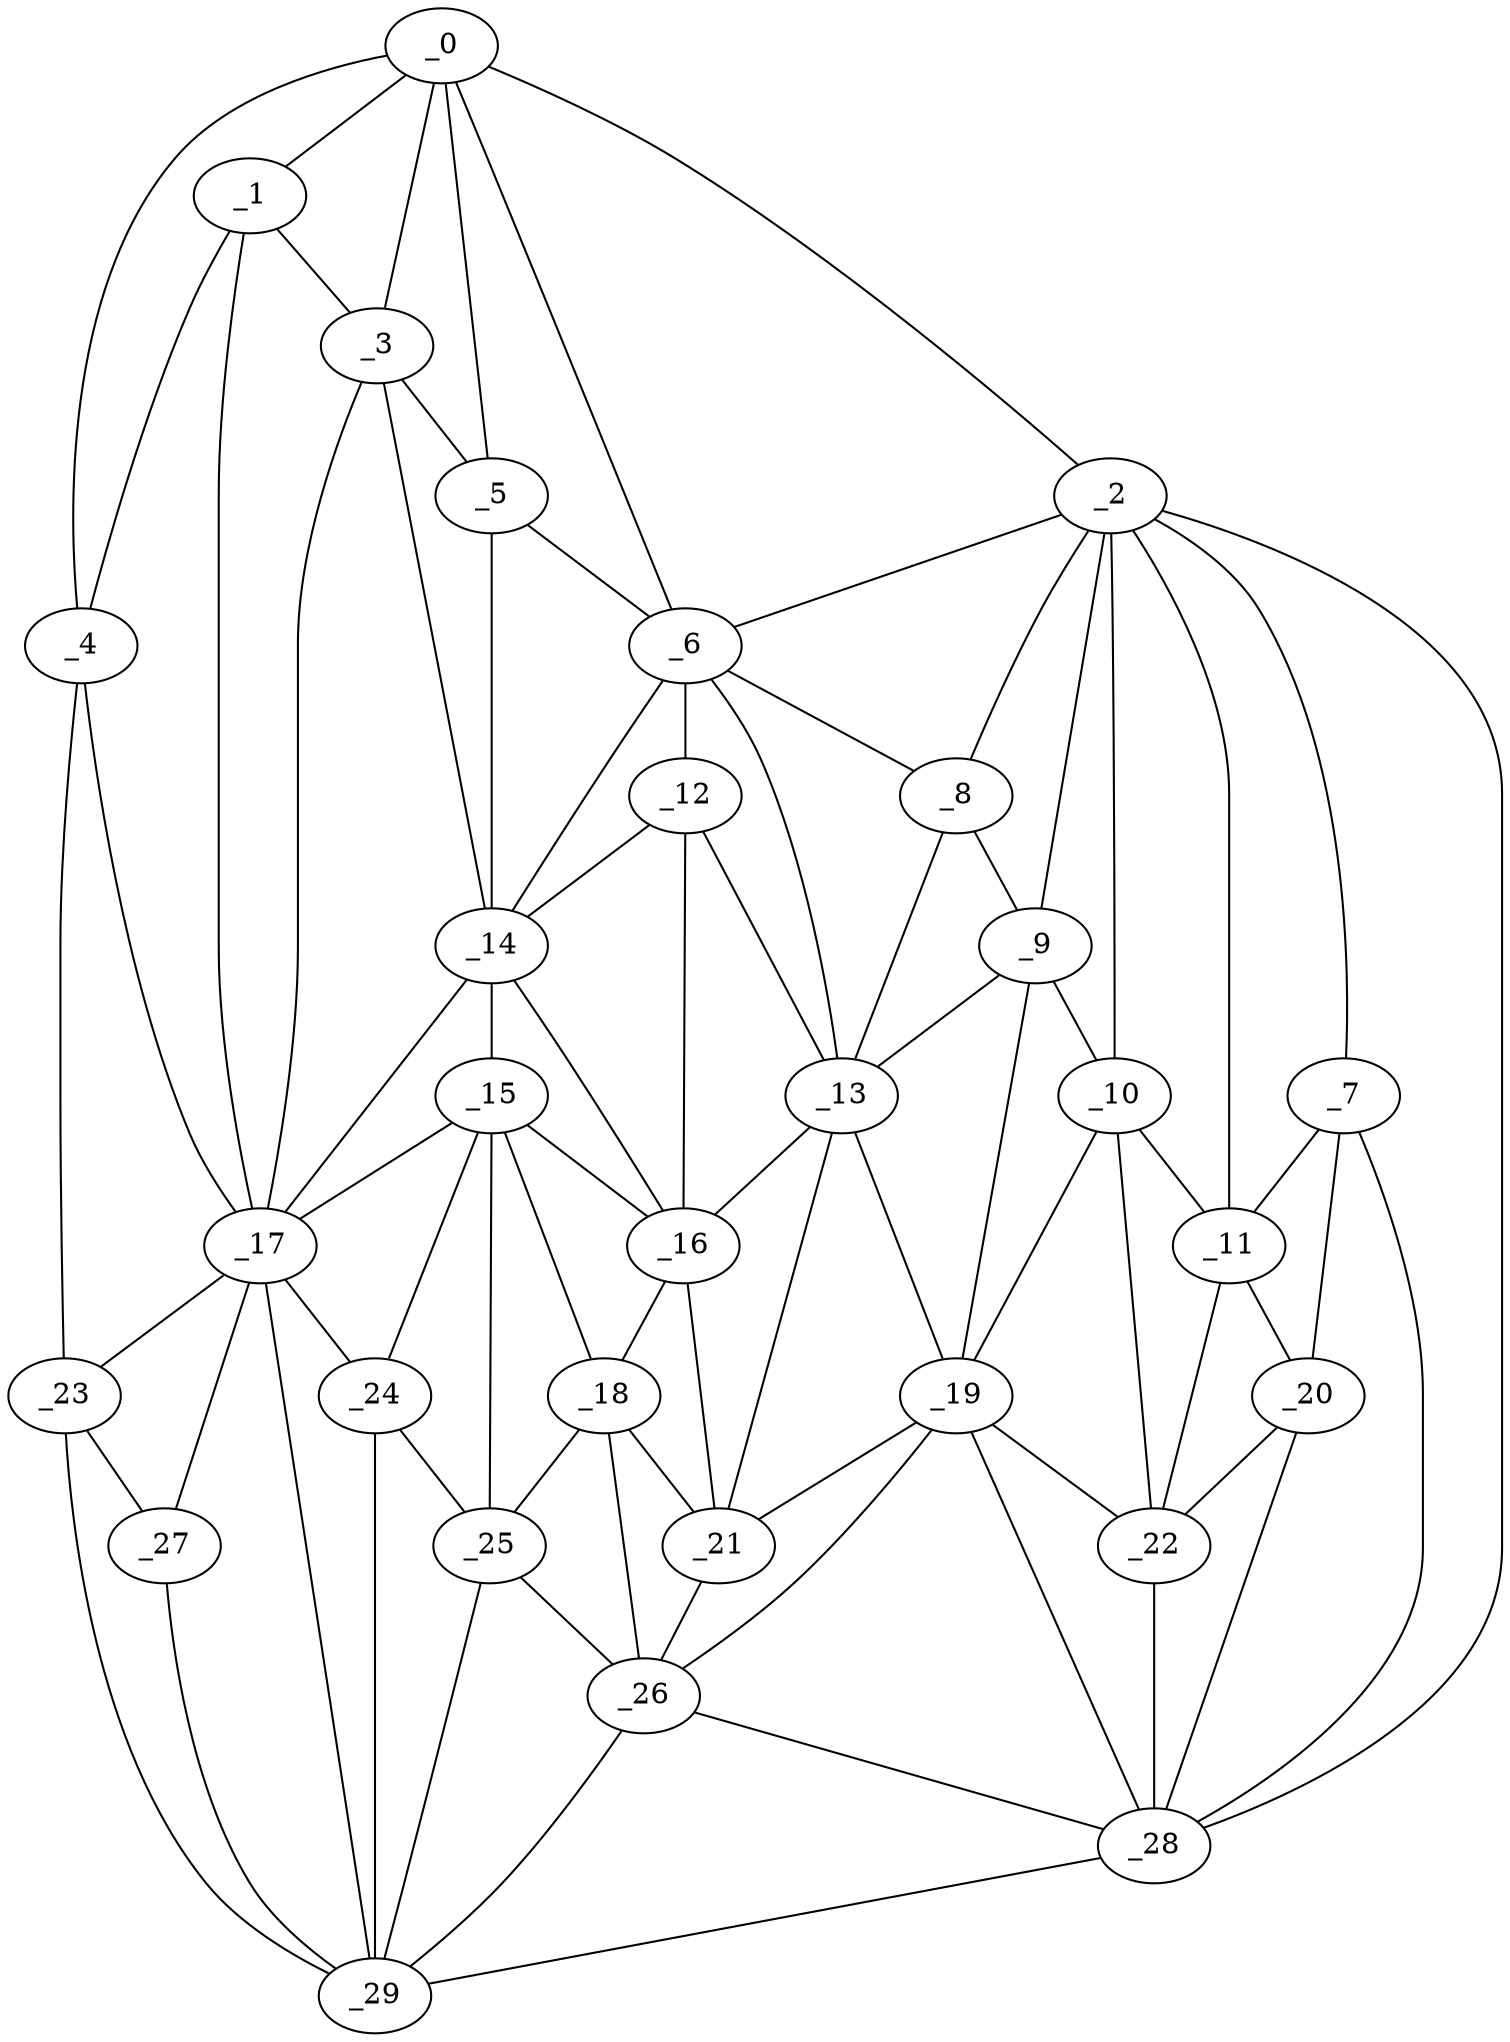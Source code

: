 graph "obj64__165.gxl" {
	_0	 [x=35,
		y=31];
	_1	 [x=41,
		y=25];
	_0 -- _1	 [valence=1];
	_2	 [x=42,
		y=125];
	_0 -- _2	 [valence=1];
	_3	 [x=44,
		y=38];
	_0 -- _3	 [valence=2];
	_4	 [x=46,
		y=7];
	_0 -- _4	 [valence=1];
	_5	 [x=49,
		y=51];
	_0 -- _5	 [valence=1];
	_6	 [x=49,
		y=67];
	_0 -- _6	 [valence=1];
	_1 -- _3	 [valence=1];
	_1 -- _4	 [valence=2];
	_17	 [x=76,
		y=31];
	_1 -- _17	 [valence=2];
	_2 -- _6	 [valence=1];
	_7	 [x=55,
		y=117];
	_2 -- _7	 [valence=1];
	_8	 [x=56,
		y=85];
	_2 -- _8	 [valence=2];
	_9	 [x=57,
		y=91];
	_2 -- _9	 [valence=1];
	_10	 [x=57,
		y=98];
	_2 -- _10	 [valence=2];
	_11	 [x=57,
		y=110];
	_2 -- _11	 [valence=2];
	_28	 [x=93,
		y=121];
	_2 -- _28	 [valence=1];
	_3 -- _5	 [valence=2];
	_14	 [x=63,
		y=52];
	_3 -- _14	 [valence=2];
	_3 -- _17	 [valence=2];
	_4 -- _17	 [valence=2];
	_23	 [x=85,
		y=7];
	_4 -- _23	 [valence=1];
	_5 -- _6	 [valence=2];
	_5 -- _14	 [valence=1];
	_6 -- _8	 [valence=2];
	_12	 [x=60,
		y=71];
	_6 -- _12	 [valence=2];
	_13	 [x=61,
		y=78];
	_6 -- _13	 [valence=1];
	_6 -- _14	 [valence=2];
	_7 -- _11	 [valence=2];
	_20	 [x=82,
		y=114];
	_7 -- _20	 [valence=1];
	_7 -- _28	 [valence=2];
	_8 -- _9	 [valence=2];
	_8 -- _13	 [valence=2];
	_9 -- _10	 [valence=1];
	_9 -- _13	 [valence=1];
	_19	 [x=82,
		y=91];
	_9 -- _19	 [valence=2];
	_10 -- _11	 [valence=2];
	_10 -- _19	 [valence=2];
	_22	 [x=83,
		y=106];
	_10 -- _22	 [valence=2];
	_11 -- _20	 [valence=2];
	_11 -- _22	 [valence=1];
	_12 -- _13	 [valence=2];
	_12 -- _14	 [valence=2];
	_16	 [x=71,
		y=70];
	_12 -- _16	 [valence=2];
	_13 -- _16	 [valence=2];
	_13 -- _19	 [valence=1];
	_21	 [x=83,
		y=82];
	_13 -- _21	 [valence=2];
	_15	 [x=71,
		y=53];
	_14 -- _15	 [valence=2];
	_14 -- _16	 [valence=2];
	_14 -- _17	 [valence=2];
	_15 -- _16	 [valence=2];
	_15 -- _17	 [valence=1];
	_18	 [x=80,
		y=70];
	_15 -- _18	 [valence=1];
	_24	 [x=87,
		y=50];
	_15 -- _24	 [valence=2];
	_25	 [x=87,
		y=59];
	_15 -- _25	 [valence=2];
	_16 -- _18	 [valence=2];
	_16 -- _21	 [valence=2];
	_17 -- _23	 [valence=2];
	_17 -- _24	 [valence=2];
	_27	 [x=88,
		y=26];
	_17 -- _27	 [valence=1];
	_29	 [x=95,
		y=37];
	_17 -- _29	 [valence=1];
	_18 -- _21	 [valence=2];
	_18 -- _25	 [valence=2];
	_26	 [x=87,
		y=72];
	_18 -- _26	 [valence=2];
	_19 -- _21	 [valence=2];
	_19 -- _22	 [valence=2];
	_19 -- _26	 [valence=2];
	_19 -- _28	 [valence=2];
	_20 -- _22	 [valence=2];
	_20 -- _28	 [valence=1];
	_21 -- _26	 [valence=1];
	_22 -- _28	 [valence=2];
	_23 -- _27	 [valence=2];
	_23 -- _29	 [valence=1];
	_24 -- _25	 [valence=1];
	_24 -- _29	 [valence=1];
	_25 -- _26	 [valence=2];
	_25 -- _29	 [valence=2];
	_26 -- _28	 [valence=1];
	_26 -- _29	 [valence=2];
	_27 -- _29	 [valence=2];
	_28 -- _29	 [valence=1];
}
